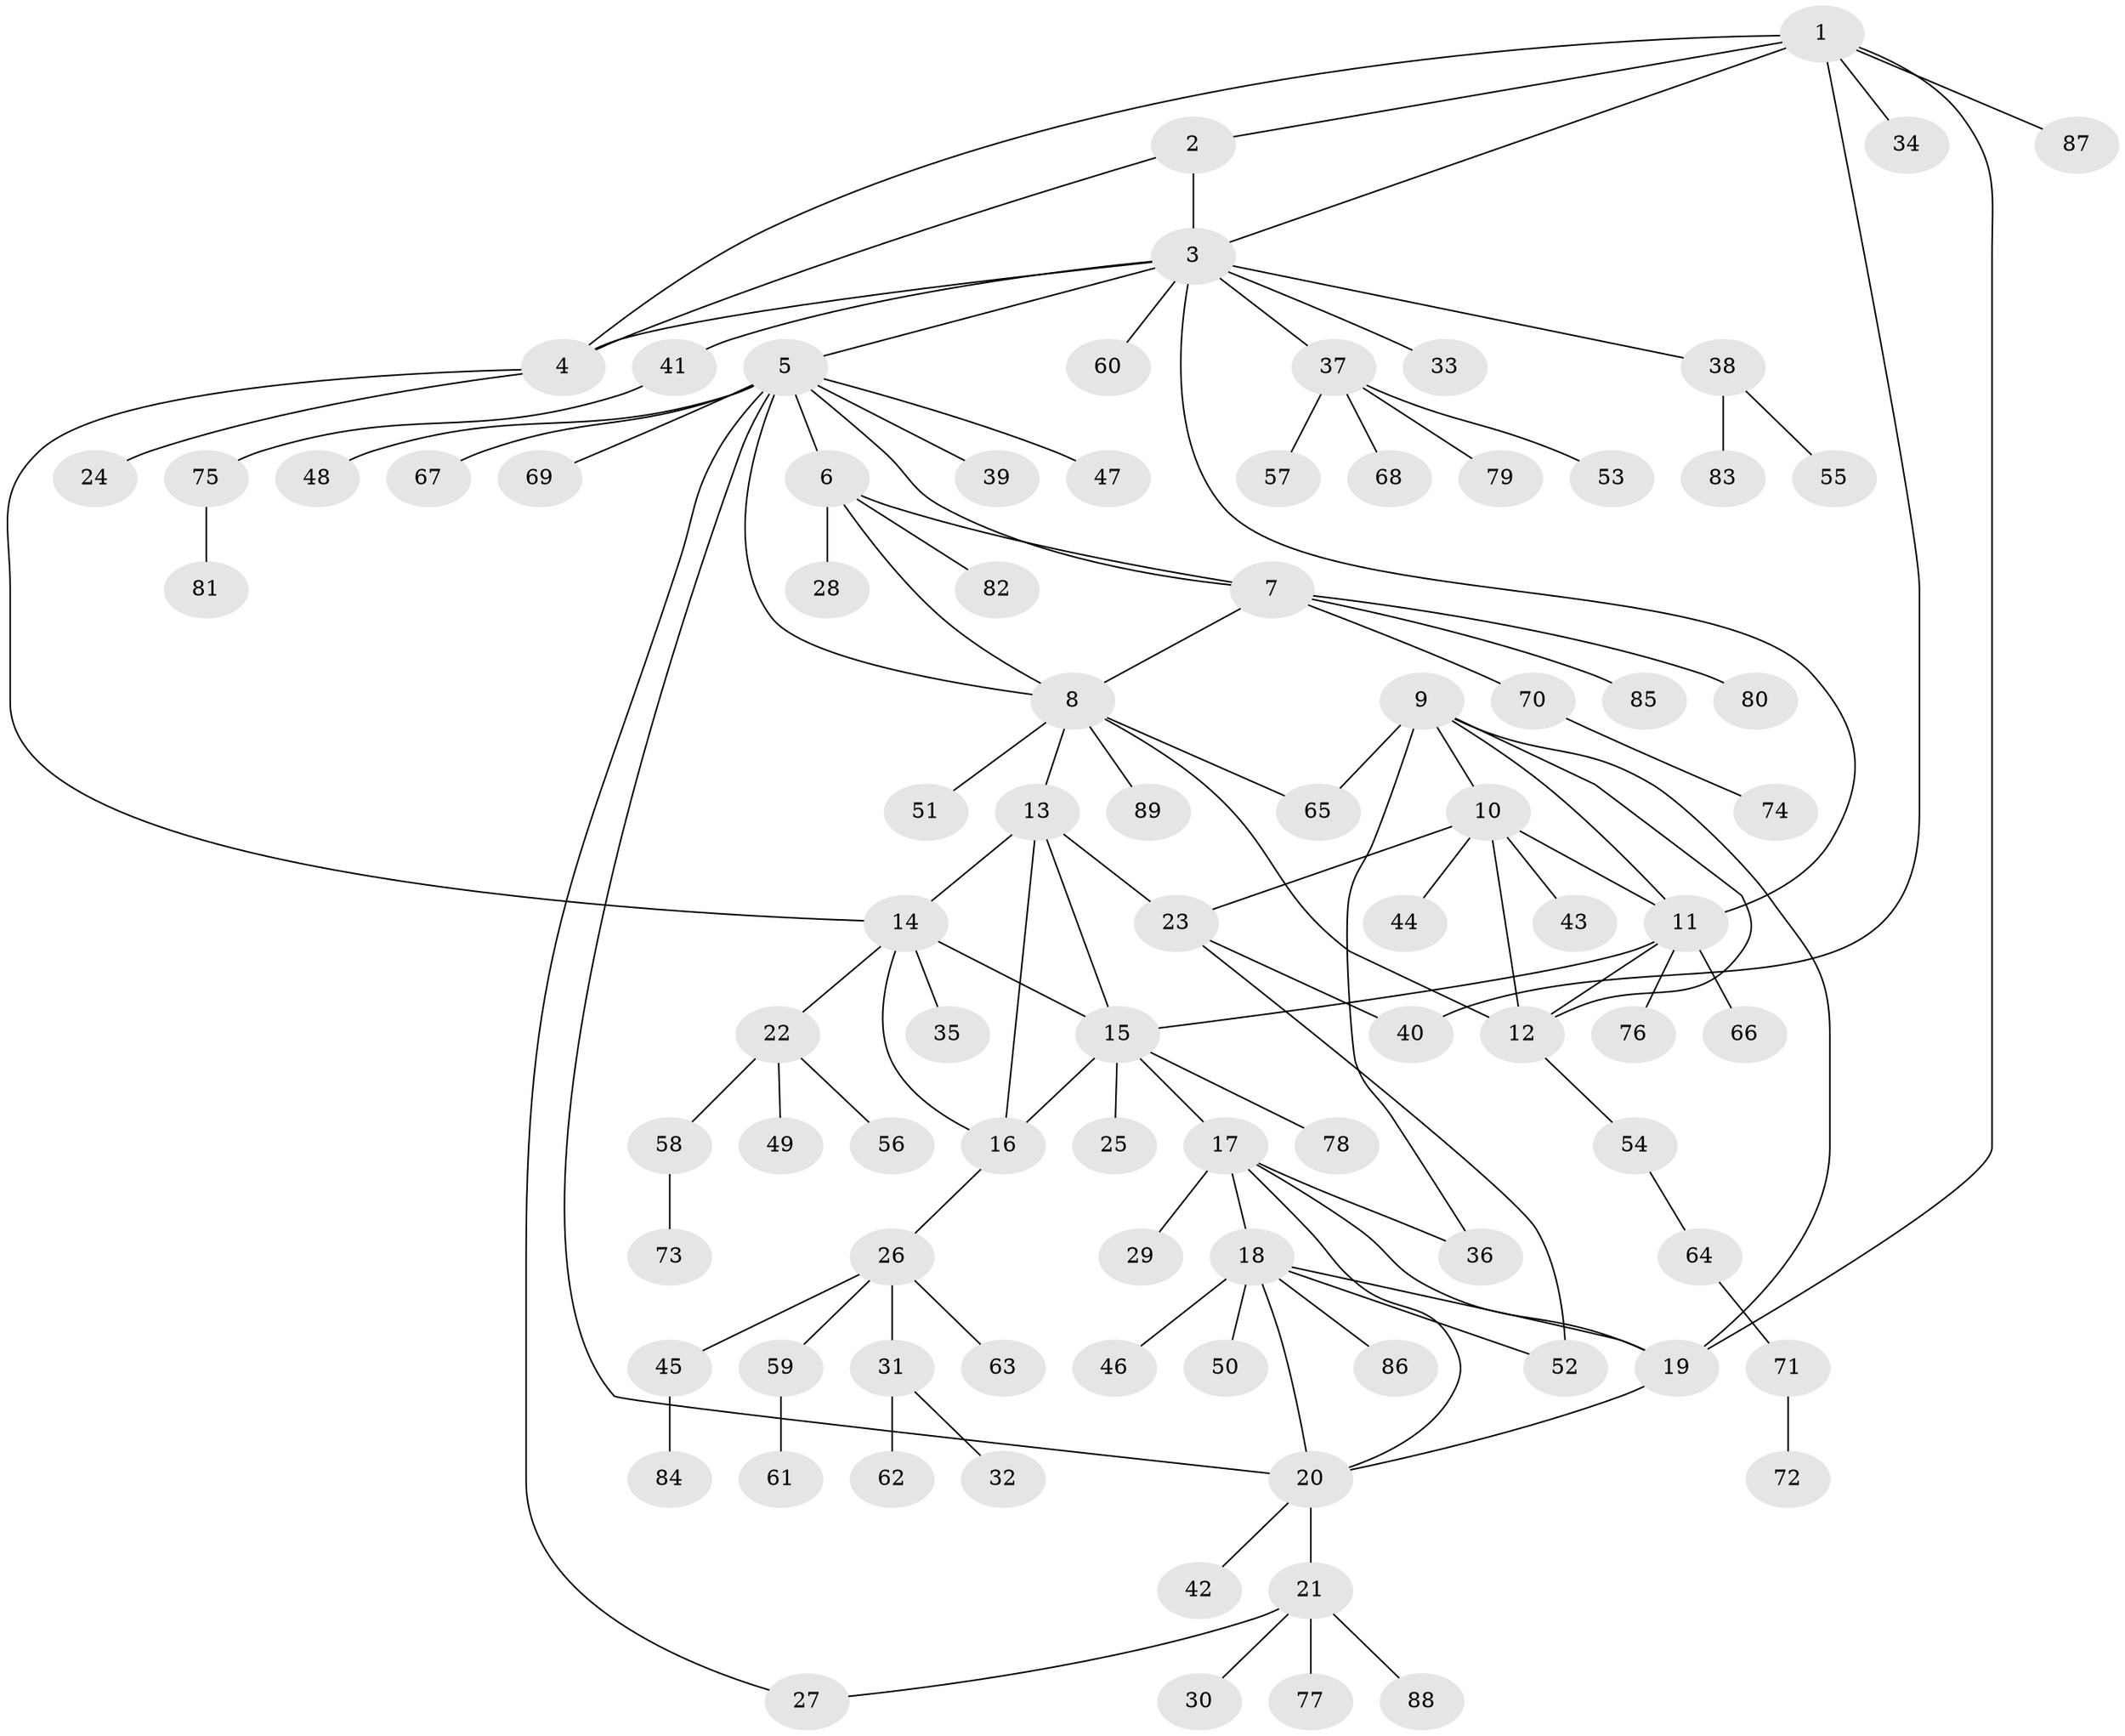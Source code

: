 // coarse degree distribution, {3: 0.022727272727272728, 6: 0.06818181818181818, 7: 0.045454545454545456, 8: 0.022727272727272728, 4: 0.022727272727272728, 1: 0.7272727272727273, 10: 0.022727272727272728, 2: 0.045454545454545456, 11: 0.022727272727272728}
// Generated by graph-tools (version 1.1) at 2025/58/03/04/25 21:58:43]
// undirected, 89 vertices, 115 edges
graph export_dot {
graph [start="1"]
  node [color=gray90,style=filled];
  1;
  2;
  3;
  4;
  5;
  6;
  7;
  8;
  9;
  10;
  11;
  12;
  13;
  14;
  15;
  16;
  17;
  18;
  19;
  20;
  21;
  22;
  23;
  24;
  25;
  26;
  27;
  28;
  29;
  30;
  31;
  32;
  33;
  34;
  35;
  36;
  37;
  38;
  39;
  40;
  41;
  42;
  43;
  44;
  45;
  46;
  47;
  48;
  49;
  50;
  51;
  52;
  53;
  54;
  55;
  56;
  57;
  58;
  59;
  60;
  61;
  62;
  63;
  64;
  65;
  66;
  67;
  68;
  69;
  70;
  71;
  72;
  73;
  74;
  75;
  76;
  77;
  78;
  79;
  80;
  81;
  82;
  83;
  84;
  85;
  86;
  87;
  88;
  89;
  1 -- 2;
  1 -- 3;
  1 -- 4;
  1 -- 19;
  1 -- 34;
  1 -- 40;
  1 -- 87;
  2 -- 3;
  2 -- 4;
  3 -- 4;
  3 -- 5;
  3 -- 11;
  3 -- 33;
  3 -- 37;
  3 -- 38;
  3 -- 41;
  3 -- 60;
  4 -- 14;
  4 -- 24;
  5 -- 6;
  5 -- 7;
  5 -- 8;
  5 -- 20;
  5 -- 27;
  5 -- 39;
  5 -- 47;
  5 -- 48;
  5 -- 67;
  5 -- 69;
  6 -- 7;
  6 -- 8;
  6 -- 28;
  6 -- 82;
  7 -- 8;
  7 -- 70;
  7 -- 80;
  7 -- 85;
  8 -- 12;
  8 -- 13;
  8 -- 51;
  8 -- 65;
  8 -- 89;
  9 -- 10;
  9 -- 11;
  9 -- 12;
  9 -- 19;
  9 -- 36;
  9 -- 65;
  10 -- 11;
  10 -- 12;
  10 -- 23;
  10 -- 43;
  10 -- 44;
  11 -- 12;
  11 -- 15;
  11 -- 66;
  11 -- 76;
  12 -- 54;
  13 -- 14;
  13 -- 15;
  13 -- 16;
  13 -- 23;
  14 -- 15;
  14 -- 16;
  14 -- 22;
  14 -- 35;
  15 -- 16;
  15 -- 17;
  15 -- 25;
  15 -- 78;
  16 -- 26;
  17 -- 18;
  17 -- 19;
  17 -- 20;
  17 -- 29;
  17 -- 36;
  18 -- 19;
  18 -- 20;
  18 -- 46;
  18 -- 50;
  18 -- 52;
  18 -- 86;
  19 -- 20;
  20 -- 21;
  20 -- 42;
  21 -- 27;
  21 -- 30;
  21 -- 77;
  21 -- 88;
  22 -- 49;
  22 -- 56;
  22 -- 58;
  23 -- 40;
  23 -- 52;
  26 -- 31;
  26 -- 45;
  26 -- 59;
  26 -- 63;
  31 -- 32;
  31 -- 62;
  37 -- 53;
  37 -- 57;
  37 -- 68;
  37 -- 79;
  38 -- 55;
  38 -- 83;
  41 -- 75;
  45 -- 84;
  54 -- 64;
  58 -- 73;
  59 -- 61;
  64 -- 71;
  70 -- 74;
  71 -- 72;
  75 -- 81;
}
